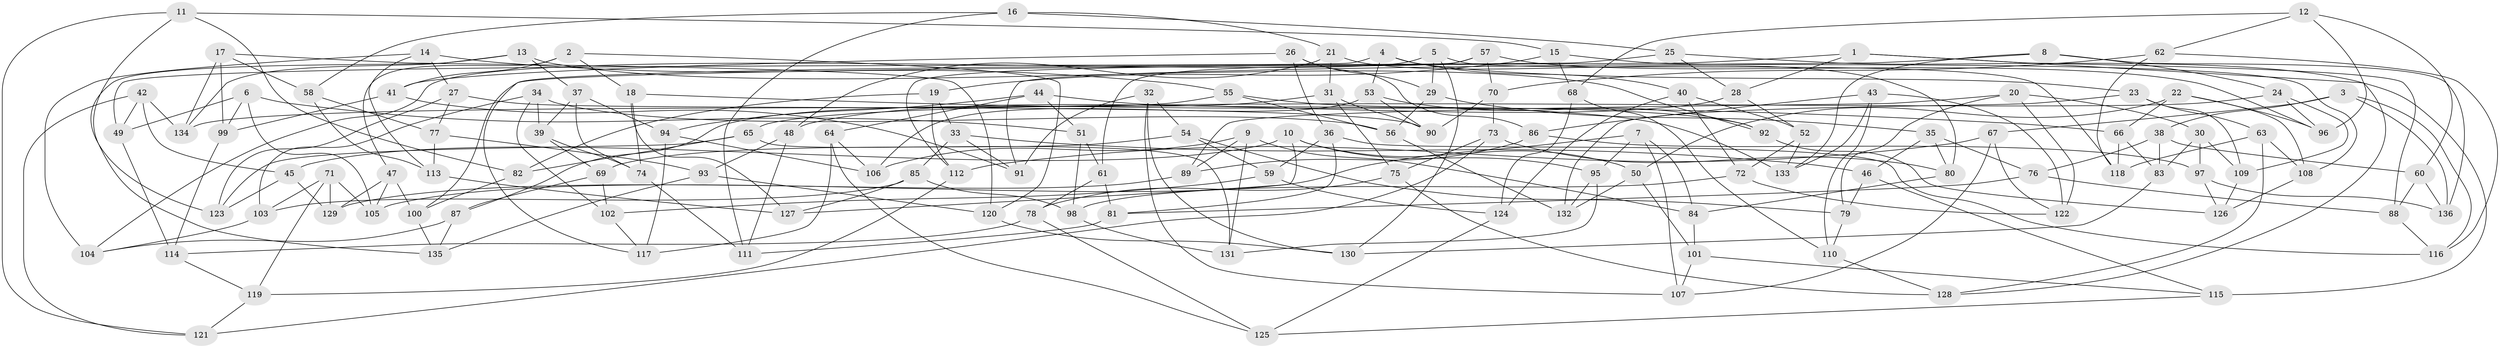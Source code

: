 // Generated by graph-tools (version 1.1) at 2025/38/03/09/25 02:38:02]
// undirected, 136 vertices, 272 edges
graph export_dot {
graph [start="1"]
  node [color=gray90,style=filled];
  1;
  2;
  3;
  4;
  5;
  6;
  7;
  8;
  9;
  10;
  11;
  12;
  13;
  14;
  15;
  16;
  17;
  18;
  19;
  20;
  21;
  22;
  23;
  24;
  25;
  26;
  27;
  28;
  29;
  30;
  31;
  32;
  33;
  34;
  35;
  36;
  37;
  38;
  39;
  40;
  41;
  42;
  43;
  44;
  45;
  46;
  47;
  48;
  49;
  50;
  51;
  52;
  53;
  54;
  55;
  56;
  57;
  58;
  59;
  60;
  61;
  62;
  63;
  64;
  65;
  66;
  67;
  68;
  69;
  70;
  71;
  72;
  73;
  74;
  75;
  76;
  77;
  78;
  79;
  80;
  81;
  82;
  83;
  84;
  85;
  86;
  87;
  88;
  89;
  90;
  91;
  92;
  93;
  94;
  95;
  96;
  97;
  98;
  99;
  100;
  101;
  102;
  103;
  104;
  105;
  106;
  107;
  108;
  109;
  110;
  111;
  112;
  113;
  114;
  115;
  116;
  117;
  118;
  119;
  120;
  121;
  122;
  123;
  124;
  125;
  126;
  127;
  128;
  129;
  130;
  131;
  132;
  133;
  134;
  135;
  136;
  1 -- 128;
  1 -- 88;
  1 -- 28;
  1 -- 100;
  2 -- 41;
  2 -- 18;
  2 -- 120;
  2 -- 47;
  3 -- 67;
  3 -- 116;
  3 -- 136;
  3 -- 38;
  4 -- 23;
  4 -- 53;
  4 -- 40;
  4 -- 49;
  5 -- 130;
  5 -- 104;
  5 -- 29;
  5 -- 118;
  6 -- 51;
  6 -- 99;
  6 -- 49;
  6 -- 105;
  7 -- 95;
  7 -- 107;
  7 -- 105;
  7 -- 84;
  8 -- 24;
  8 -- 91;
  8 -- 136;
  8 -- 133;
  9 -- 131;
  9 -- 84;
  9 -- 106;
  9 -- 89;
  10 -- 45;
  10 -- 95;
  10 -- 50;
  10 -- 127;
  11 -- 135;
  11 -- 15;
  11 -- 121;
  11 -- 82;
  12 -- 62;
  12 -- 96;
  12 -- 68;
  12 -- 60;
  13 -- 92;
  13 -- 134;
  13 -- 37;
  13 -- 123;
  14 -- 104;
  14 -- 55;
  14 -- 113;
  14 -- 27;
  15 -- 19;
  15 -- 68;
  15 -- 108;
  16 -- 21;
  16 -- 58;
  16 -- 111;
  16 -- 25;
  17 -- 134;
  17 -- 99;
  17 -- 58;
  17 -- 120;
  18 -- 74;
  18 -- 66;
  18 -- 127;
  19 -- 33;
  19 -- 112;
  19 -- 82;
  20 -- 30;
  20 -- 89;
  20 -- 122;
  20 -- 79;
  21 -- 31;
  21 -- 48;
  21 -- 80;
  22 -- 50;
  22 -- 108;
  22 -- 96;
  22 -- 66;
  23 -- 132;
  23 -- 109;
  23 -- 63;
  24 -- 96;
  24 -- 109;
  24 -- 65;
  25 -- 28;
  25 -- 115;
  25 -- 117;
  26 -- 36;
  26 -- 86;
  26 -- 41;
  26 -- 29;
  27 -- 90;
  27 -- 123;
  27 -- 77;
  28 -- 48;
  28 -- 52;
  29 -- 56;
  29 -- 35;
  30 -- 83;
  30 -- 97;
  30 -- 109;
  31 -- 90;
  31 -- 87;
  31 -- 75;
  32 -- 54;
  32 -- 130;
  32 -- 107;
  32 -- 91;
  33 -- 46;
  33 -- 91;
  33 -- 85;
  34 -- 102;
  34 -- 56;
  34 -- 39;
  34 -- 103;
  35 -- 80;
  35 -- 46;
  35 -- 76;
  36 -- 116;
  36 -- 59;
  36 -- 81;
  37 -- 74;
  37 -- 94;
  37 -- 39;
  38 -- 83;
  38 -- 60;
  38 -- 76;
  39 -- 74;
  39 -- 69;
  40 -- 52;
  40 -- 72;
  40 -- 124;
  41 -- 91;
  41 -- 99;
  42 -- 121;
  42 -- 134;
  42 -- 45;
  42 -- 49;
  43 -- 122;
  43 -- 133;
  43 -- 86;
  43 -- 110;
  44 -- 133;
  44 -- 64;
  44 -- 51;
  44 -- 94;
  45 -- 129;
  45 -- 123;
  46 -- 79;
  46 -- 115;
  47 -- 100;
  47 -- 105;
  47 -- 129;
  48 -- 93;
  48 -- 111;
  49 -- 114;
  50 -- 132;
  50 -- 101;
  51 -- 98;
  51 -- 61;
  52 -- 72;
  52 -- 133;
  53 -- 90;
  53 -- 106;
  53 -- 92;
  54 -- 69;
  54 -- 59;
  54 -- 79;
  55 -- 56;
  55 -- 134;
  55 -- 92;
  56 -- 132;
  57 -- 96;
  57 -- 112;
  57 -- 61;
  57 -- 70;
  58 -- 113;
  58 -- 77;
  59 -- 102;
  59 -- 124;
  60 -- 136;
  60 -- 88;
  61 -- 81;
  61 -- 78;
  62 -- 116;
  62 -- 70;
  62 -- 118;
  63 -- 128;
  63 -- 108;
  63 -- 118;
  64 -- 106;
  64 -- 117;
  64 -- 125;
  65 -- 82;
  65 -- 131;
  65 -- 123;
  66 -- 118;
  66 -- 83;
  67 -- 122;
  67 -- 107;
  67 -- 112;
  68 -- 124;
  68 -- 110;
  69 -- 102;
  69 -- 87;
  70 -- 90;
  70 -- 73;
  71 -- 129;
  71 -- 105;
  71 -- 119;
  71 -- 103;
  72 -- 122;
  72 -- 98;
  73 -- 75;
  73 -- 121;
  73 -- 80;
  74 -- 111;
  75 -- 78;
  75 -- 128;
  76 -- 88;
  76 -- 81;
  77 -- 113;
  77 -- 93;
  78 -- 114;
  78 -- 125;
  79 -- 110;
  80 -- 84;
  81 -- 111;
  82 -- 100;
  83 -- 130;
  84 -- 101;
  85 -- 98;
  85 -- 103;
  85 -- 127;
  86 -- 89;
  86 -- 97;
  87 -- 135;
  87 -- 104;
  88 -- 116;
  89 -- 129;
  92 -- 126;
  93 -- 135;
  93 -- 120;
  94 -- 117;
  94 -- 106;
  95 -- 132;
  95 -- 131;
  97 -- 136;
  97 -- 126;
  98 -- 131;
  99 -- 114;
  100 -- 135;
  101 -- 107;
  101 -- 115;
  102 -- 117;
  103 -- 104;
  108 -- 126;
  109 -- 126;
  110 -- 128;
  112 -- 119;
  113 -- 127;
  114 -- 119;
  115 -- 125;
  119 -- 121;
  120 -- 130;
  124 -- 125;
}

